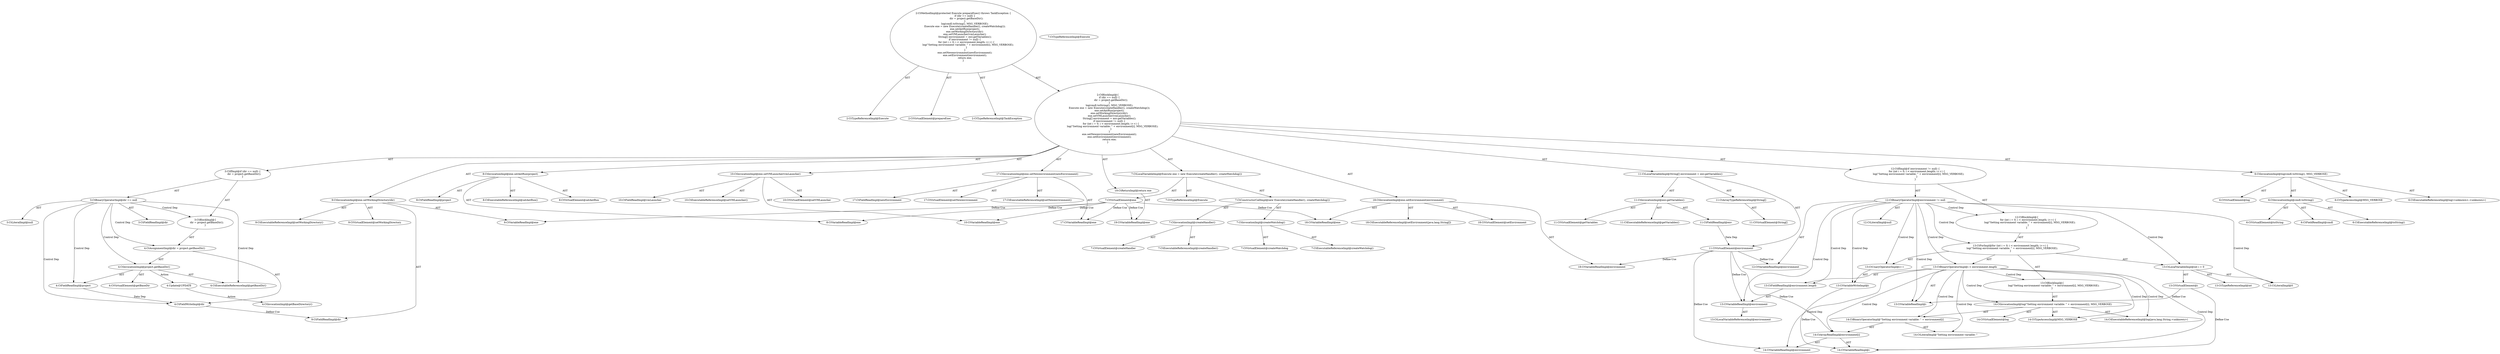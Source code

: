 digraph "prepareExec#?" {
0 [label="2:CtTypeReferenceImpl@Execute" shape=ellipse]
1 [label="2:CtVirtualElement@prepareExec" shape=ellipse]
2 [label="2:CtTypeReferenceImpl@TaskException" shape=ellipse]
3 [label="3:CtFieldReadImpl@dir" shape=ellipse]
4 [label="3:CtLiteralImpl@null" shape=ellipse]
5 [label="3:CtBinaryOperatorImpl@dir == null" shape=ellipse]
6 [label="4:CtFieldWriteImpl@dir" shape=ellipse]
7 [label="4:CtExecutableReferenceImpl@getBaseDir()" shape=ellipse]
8 [label="4:CtVirtualElement@getBaseDir" shape=ellipse]
9 [label="4:CtFieldReadImpl@project" shape=ellipse]
10 [label="4:CtInvocationImpl@project.getBaseDir()" shape=ellipse]
11 [label="4:CtAssignmentImpl@dir = project.getBaseDir()" shape=ellipse]
12 [label="3:CtBlockImpl@\{
    dir = project.getBaseDir();
\}" shape=ellipse]
13 [label="3:CtIfImpl@if (dir == null) \{
    dir = project.getBaseDir();
\}" shape=ellipse]
14 [label="6:CtExecutableReferenceImpl@log(<unknown>,<unknown>)" shape=ellipse]
15 [label="6:CtVirtualElement@log" shape=ellipse]
16 [label="6:CtExecutableReferenceImpl@toString()" shape=ellipse]
17 [label="6:CtVirtualElement@toString" shape=ellipse]
18 [label="6:CtFieldReadImpl@cmdl" shape=ellipse]
19 [label="6:CtInvocationImpl@cmdl.toString()" shape=ellipse]
20 [label="6:CtTypeAccessImpl@MSG_VERBOSE" shape=ellipse]
21 [label="6:CtInvocationImpl@log(cmdl.toString(), MSG_VERBOSE)" shape=ellipse]
22 [label="7:CtTypeReferenceImpl@Execute" shape=ellipse]
23 [label="7:CtTypeReferenceImpl@Execute" shape=ellipse]
24 [label="7:CtExecutableReferenceImpl@createHandler()" shape=ellipse]
25 [label="7:CtVirtualElement@createHandler" shape=ellipse]
26 [label="7:CtInvocationImpl@createHandler()" shape=ellipse]
27 [label="7:CtExecutableReferenceImpl@createWatchdog()" shape=ellipse]
28 [label="7:CtVirtualElement@createWatchdog" shape=ellipse]
29 [label="7:CtInvocationImpl@createWatchdog()" shape=ellipse]
30 [label="7:CtConstructorCallImpl@new Execute(createHandler(), createWatchdog())" shape=ellipse]
31 [label="7:CtVirtualElement@exe" shape=ellipse]
32 [label="7:CtLocalVariableImpl@Execute exe = new Execute(createHandler(), createWatchdog())" shape=ellipse]
33 [label="8:CtExecutableReferenceImpl@setAntRun()" shape=ellipse]
34 [label="8:CtVirtualElement@setAntRun" shape=ellipse]
35 [label="8:CtVariableReadImpl@exe" shape=ellipse]
36 [label="8:CtFieldReadImpl@project" shape=ellipse]
37 [label="8:CtInvocationImpl@exe.setAntRun(project)" shape=ellipse]
38 [label="9:CtExecutableReferenceImpl@setWorkingDirectory()" shape=ellipse]
39 [label="9:CtVirtualElement@setWorkingDirectory" shape=ellipse]
40 [label="9:CtVariableReadImpl@exe" shape=ellipse]
41 [label="9:CtFieldReadImpl@dir" shape=ellipse]
42 [label="9:CtInvocationImpl@exe.setWorkingDirectory(dir)" shape=ellipse]
43 [label="10:CtExecutableReferenceImpl@setVMLauncher()" shape=ellipse]
44 [label="10:CtVirtualElement@setVMLauncher" shape=ellipse]
45 [label="10:CtVariableReadImpl@exe" shape=ellipse]
46 [label="10:CtFieldReadImpl@vmLauncher" shape=ellipse]
47 [label="10:CtInvocationImpl@exe.setVMLauncher(vmLauncher)" shape=ellipse]
48 [label="11:CtVirtualElement@String[]" shape=ellipse]
49 [label="11:CtArrayTypeReferenceImpl@String[]" shape=ellipse]
50 [label="11:CtExecutableReferenceImpl@getVariables()" shape=ellipse]
51 [label="11:CtVirtualElement@getVariables" shape=ellipse]
52 [label="11:CtFieldReadImpl@env" shape=ellipse]
53 [label="11:CtInvocationImpl@env.getVariables()" shape=ellipse]
54 [label="11:CtVirtualElement@environment" shape=ellipse]
55 [label="11:CtLocalVariableImpl@String[] environment = env.getVariables()" shape=ellipse]
56 [label="12:CtVariableReadImpl@environment" shape=ellipse]
57 [label="12:CtLiteralImpl@null" shape=ellipse]
58 [label="12:CtBinaryOperatorImpl@environment != null" shape=ellipse]
59 [label="13:CtTypeReferenceImpl@int" shape=ellipse]
60 [label="13:CtLiteralImpl@0" shape=ellipse]
61 [label="13:CtVirtualElement@i" shape=ellipse]
62 [label="13:CtLocalVariableImpl@int i = 0" shape=ellipse]
63 [label="13:CtVariableReadImpl@i" shape=ellipse]
64 [label="13:CtVariableReadImpl@environment" shape=ellipse]
65 [label="13:CtLocalVariableReferenceImpl@environment" shape=ellipse]
66 [label="13:CtFieldReadImpl@environment.length" shape=ellipse]
67 [label="13:CtBinaryOperatorImpl@i < environment.length" shape=ellipse]
68 [label="13:CtVariableWriteImpl@i" shape=ellipse]
69 [label="13:CtUnaryOperatorImpl@i++" shape=ellipse]
70 [label="14:CtExecutableReferenceImpl@log(java.lang.String,<unknown>)" shape=ellipse]
71 [label="14:CtVirtualElement@log" shape=ellipse]
72 [label="14:CtLiteralImpl@\"Setting environment variable: \"" shape=ellipse]
73 [label="14:CtVariableReadImpl@environment" shape=ellipse]
74 [label="14:CtVariableReadImpl@i" shape=ellipse]
75 [label="14:CtArrayReadImpl@environment[i]" shape=ellipse]
76 [label="14:CtBinaryOperatorImpl@\"Setting environment variable: \" + environment[i]" shape=ellipse]
77 [label="14:CtTypeAccessImpl@MSG_VERBOSE" shape=ellipse]
78 [label="14:CtInvocationImpl@log(\"Setting environment variable: \" + environment[i], MSG_VERBOSE)" shape=ellipse]
79 [label="13:CtBlockImpl@\{
    log(\"Setting environment variable: \" + environment[i], MSG_VERBOSE);
\}" shape=ellipse]
80 [label="13:CtForImpl@for (int i = 0; i < environment.length; i++) \{
    log(\"Setting environment variable: \" + environment[i], MSG_VERBOSE);
\}" shape=ellipse]
81 [label="12:CtBlockImpl@\{
    for (int i = 0; i < environment.length; i++) \{
        log(\"Setting environment variable: \" + environment[i], MSG_VERBOSE);
    \}
\}" shape=ellipse]
82 [label="12:CtIfImpl@if (environment != null) \{
    for (int i = 0; i < environment.length; i++) \{
        log(\"Setting environment variable: \" + environment[i], MSG_VERBOSE);
    \}
\}" shape=ellipse]
83 [label="17:CtExecutableReferenceImpl@setNewenvironment()" shape=ellipse]
84 [label="17:CtVirtualElement@setNewenvironment" shape=ellipse]
85 [label="17:CtVariableReadImpl@exe" shape=ellipse]
86 [label="17:CtFieldReadImpl@newEnvironment" shape=ellipse]
87 [label="17:CtInvocationImpl@exe.setNewenvironment(newEnvironment)" shape=ellipse]
88 [label="18:CtExecutableReferenceImpl@setEnvironment(java.lang.String[])" shape=ellipse]
89 [label="18:CtVirtualElement@setEnvironment" shape=ellipse]
90 [label="18:CtVariableReadImpl@exe" shape=ellipse]
91 [label="18:CtVariableReadImpl@environment" shape=ellipse]
92 [label="18:CtInvocationImpl@exe.setEnvironment(environment)" shape=ellipse]
93 [label="19:CtVariableReadImpl@exe" shape=ellipse]
94 [label="19:CtReturnImpl@return exe" shape=ellipse]
95 [label="2:CtBlockImpl@\{
    if (dir == null) \{
        dir = project.getBaseDir();
    \}
    log(cmdl.toString(), MSG_VERBOSE);
    Execute exe = new Execute(createHandler(), createWatchdog());
    exe.setAntRun(project);
    exe.setWorkingDirectory(dir);
    exe.setVMLauncher(vmLauncher);
    String[] environment = env.getVariables();
    if (environment != null) \{
        for (int i = 0; i < environment.length; i++) \{
            log(\"Setting environment variable: \" + environment[i], MSG_VERBOSE);
        \}
    \}
    exe.setNewenvironment(newEnvironment);
    exe.setEnvironment(environment);
    return exe;
\}" shape=ellipse]
96 [label="2:CtMethodImpl@protected Execute prepareExec() throws TaskException \{
    if (dir == null) \{
        dir = project.getBaseDir();
    \}
    log(cmdl.toString(), MSG_VERBOSE);
    Execute exe = new Execute(createHandler(), createWatchdog());
    exe.setAntRun(project);
    exe.setWorkingDirectory(dir);
    exe.setVMLauncher(vmLauncher);
    String[] environment = env.getVariables();
    if (environment != null) \{
        for (int i = 0; i < environment.length; i++) \{
            log(\"Setting environment variable: \" + environment[i], MSG_VERBOSE);
        \}
    \}
    exe.setNewenvironment(newEnvironment);
    exe.setEnvironment(environment);
    return exe;
\}" shape=ellipse]
97 [label="4:Update@UPDATE" shape=ellipse]
98 [label="4:CtInvocationImpl@getBaseDirectory()" shape=ellipse]
5 -> 3 [label="AST"];
5 -> 4 [label="AST"];
5 -> 12 [label="Control Dep"];
5 -> 11 [label="Control Dep"];
5 -> 6 [label="Control Dep"];
5 -> 10 [label="Control Dep"];
5 -> 7 [label="Control Dep"];
5 -> 9 [label="Control Dep"];
6 -> 41 [label="Define-Use"];
9 -> 6 [label="Data Dep"];
10 -> 8 [label="AST"];
10 -> 9 [label="AST"];
10 -> 7 [label="AST"];
10 -> 97 [label="Action"];
11 -> 6 [label="AST"];
11 -> 10 [label="AST"];
12 -> 11 [label="AST"];
13 -> 5 [label="AST"];
13 -> 12 [label="AST"];
19 -> 17 [label="AST"];
19 -> 18 [label="AST"];
19 -> 16 [label="AST"];
21 -> 15 [label="AST"];
21 -> 14 [label="AST"];
21 -> 19 [label="AST"];
21 -> 20 [label="AST"];
26 -> 25 [label="AST"];
26 -> 24 [label="AST"];
29 -> 28 [label="AST"];
29 -> 27 [label="AST"];
30 -> 26 [label="AST"];
30 -> 29 [label="AST"];
31 -> 35 [label="Define-Use"];
31 -> 40 [label="Define-Use"];
31 -> 45 [label="Define-Use"];
31 -> 85 [label="Define-Use"];
31 -> 90 [label="Define-Use"];
31 -> 93 [label="Define-Use"];
32 -> 31 [label="AST"];
32 -> 22 [label="AST"];
32 -> 30 [label="AST"];
37 -> 34 [label="AST"];
37 -> 35 [label="AST"];
37 -> 33 [label="AST"];
37 -> 36 [label="AST"];
42 -> 39 [label="AST"];
42 -> 40 [label="AST"];
42 -> 38 [label="AST"];
42 -> 41 [label="AST"];
47 -> 44 [label="AST"];
47 -> 45 [label="AST"];
47 -> 43 [label="AST"];
47 -> 46 [label="AST"];
49 -> 48 [label="AST"];
52 -> 54 [label="Data Dep"];
53 -> 51 [label="AST"];
53 -> 52 [label="AST"];
53 -> 50 [label="AST"];
54 -> 56 [label="Define-Use"];
54 -> 64 [label="Define-Use"];
54 -> 73 [label="Define-Use"];
54 -> 75 [label="Define-Use"];
54 -> 91 [label="Define-Use"];
55 -> 54 [label="AST"];
55 -> 49 [label="AST"];
55 -> 53 [label="AST"];
58 -> 56 [label="AST"];
58 -> 57 [label="AST"];
58 -> 81 [label="Control Dep"];
58 -> 80 [label="Control Dep"];
58 -> 62 [label="Control Dep"];
58 -> 60 [label="Control Dep"];
58 -> 67 [label="Control Dep"];
58 -> 63 [label="Control Dep"];
58 -> 66 [label="Control Dep"];
58 -> 64 [label="Control Dep"];
58 -> 69 [label="Control Dep"];
58 -> 68 [label="Control Dep"];
61 -> 63 [label="Define-Use"];
61 -> 74 [label="Define-Use"];
62 -> 61 [label="AST"];
62 -> 59 [label="AST"];
62 -> 60 [label="AST"];
64 -> 65 [label="AST"];
66 -> 64 [label="AST"];
67 -> 63 [label="AST"];
67 -> 66 [label="AST"];
67 -> 79 [label="Control Dep"];
67 -> 78 [label="Control Dep"];
67 -> 70 [label="Control Dep"];
67 -> 76 [label="Control Dep"];
67 -> 72 [label="Control Dep"];
67 -> 75 [label="Control Dep"];
67 -> 73 [label="Control Dep"];
67 -> 74 [label="Control Dep"];
67 -> 77 [label="Control Dep"];
68 -> 74 [label="Define-Use"];
69 -> 68 [label="AST"];
75 -> 73 [label="AST"];
75 -> 74 [label="AST"];
76 -> 72 [label="AST"];
76 -> 75 [label="AST"];
78 -> 71 [label="AST"];
78 -> 70 [label="AST"];
78 -> 76 [label="AST"];
78 -> 77 [label="AST"];
79 -> 78 [label="AST"];
80 -> 62 [label="AST"];
80 -> 67 [label="AST"];
80 -> 69 [label="AST"];
80 -> 79 [label="AST"];
81 -> 80 [label="AST"];
82 -> 58 [label="AST"];
82 -> 81 [label="AST"];
87 -> 84 [label="AST"];
87 -> 85 [label="AST"];
87 -> 83 [label="AST"];
87 -> 86 [label="AST"];
92 -> 89 [label="AST"];
92 -> 90 [label="AST"];
92 -> 88 [label="AST"];
92 -> 91 [label="AST"];
94 -> 93 [label="AST"];
95 -> 13 [label="AST"];
95 -> 21 [label="AST"];
95 -> 32 [label="AST"];
95 -> 37 [label="AST"];
95 -> 42 [label="AST"];
95 -> 47 [label="AST"];
95 -> 55 [label="AST"];
95 -> 82 [label="AST"];
95 -> 87 [label="AST"];
95 -> 92 [label="AST"];
95 -> 94 [label="AST"];
96 -> 1 [label="AST"];
96 -> 0 [label="AST"];
96 -> 2 [label="AST"];
96 -> 95 [label="AST"];
97 -> 98 [label="Action"];
}
